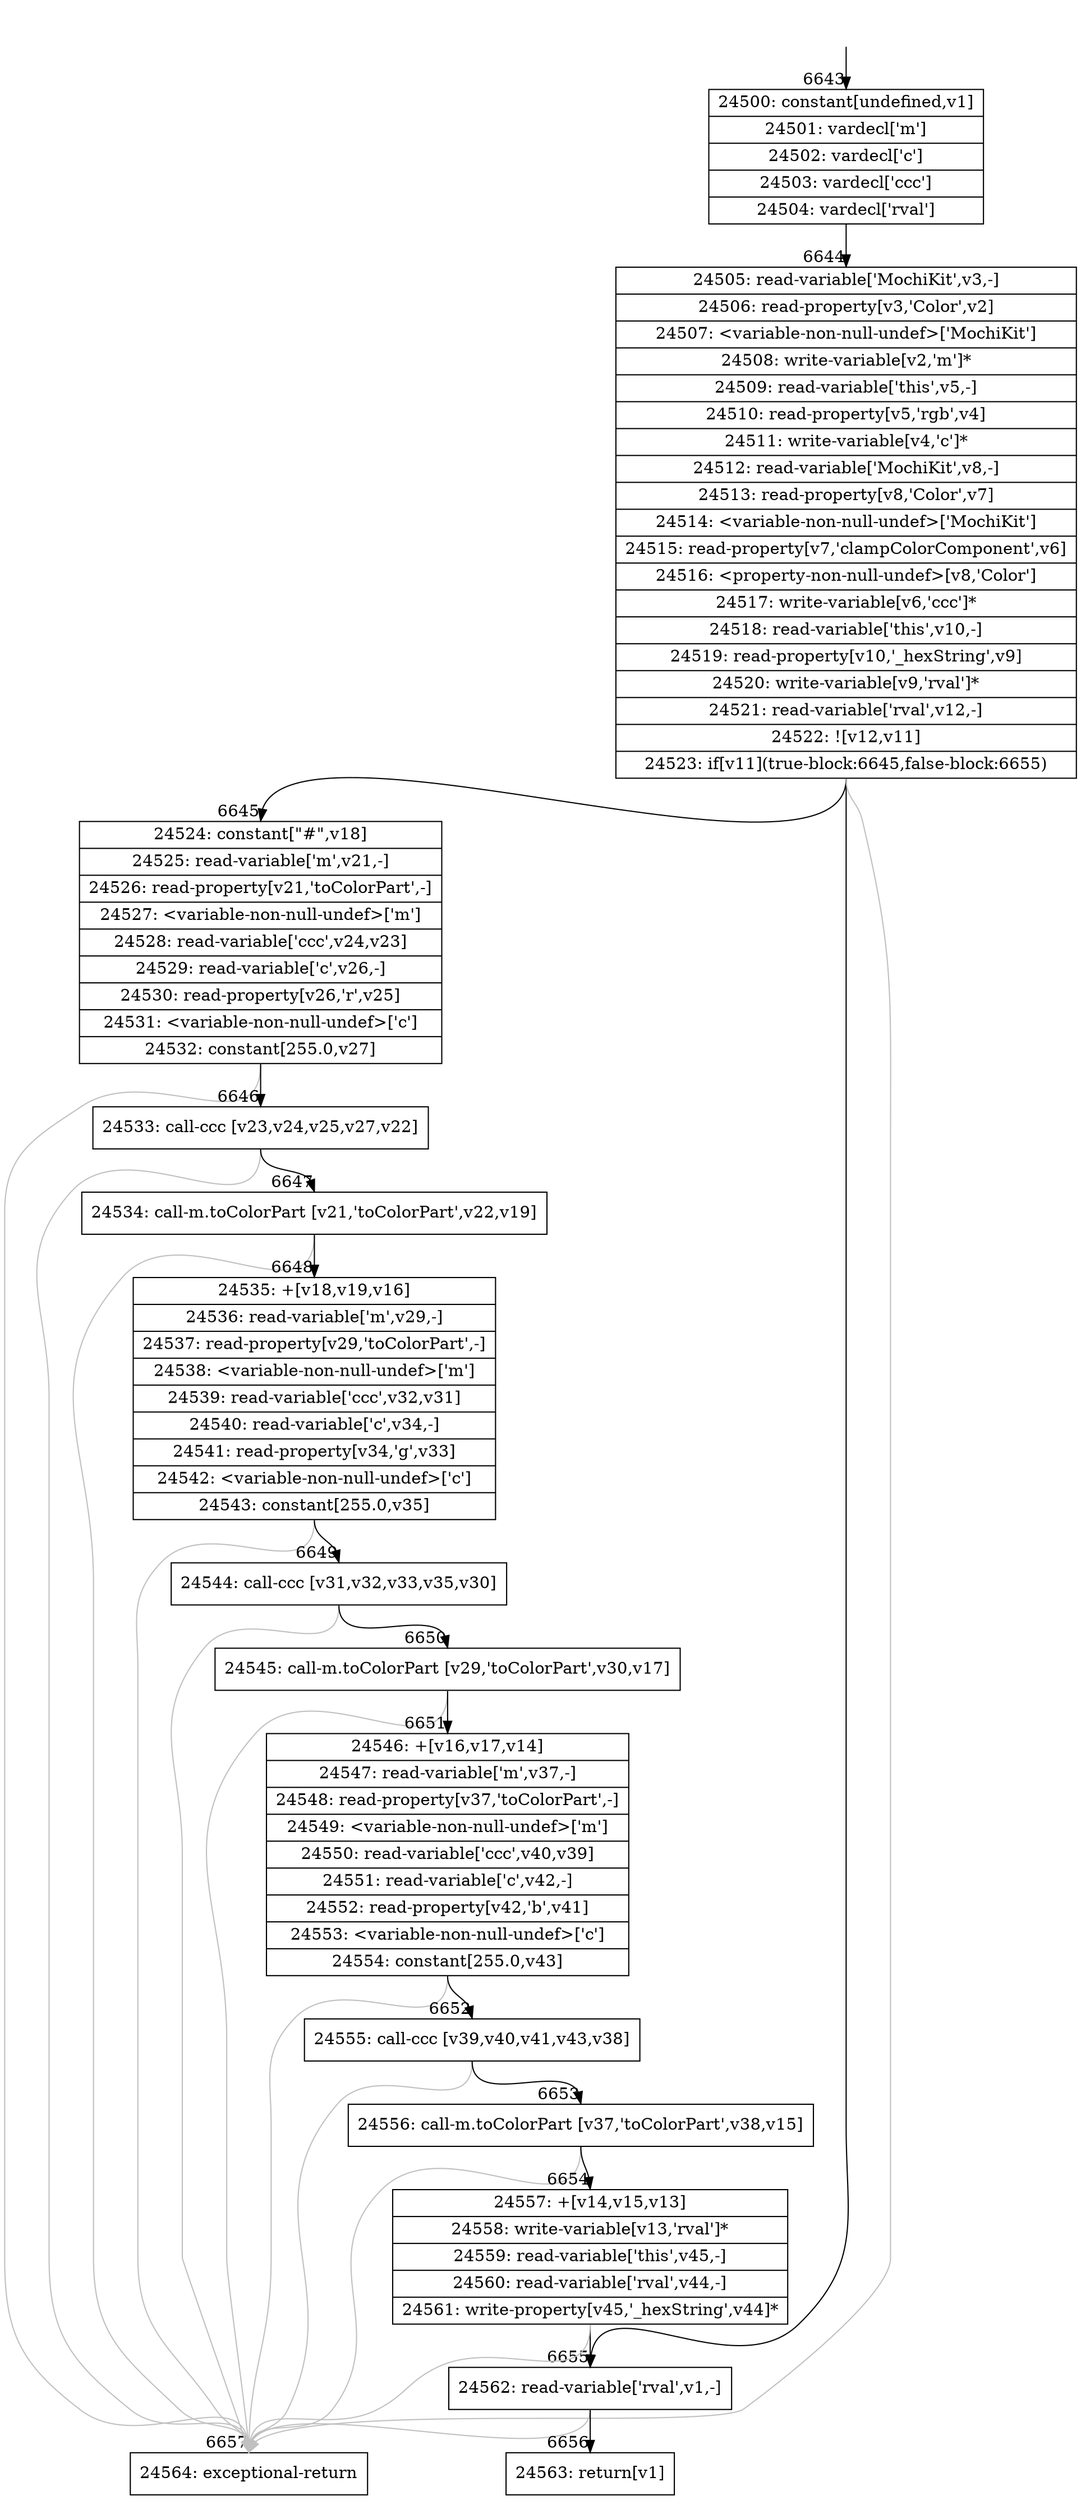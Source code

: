 digraph {
rankdir="TD"
BB_entry447[shape=none,label=""];
BB_entry447 -> BB6643 [tailport=s, headport=n, headlabel="    6643"]
BB6643 [shape=record label="{24500: constant[undefined,v1]|24501: vardecl['m']|24502: vardecl['c']|24503: vardecl['ccc']|24504: vardecl['rval']}" ] 
BB6643 -> BB6644 [tailport=s, headport=n, headlabel="      6644"]
BB6644 [shape=record label="{24505: read-variable['MochiKit',v3,-]|24506: read-property[v3,'Color',v2]|24507: \<variable-non-null-undef\>['MochiKit']|24508: write-variable[v2,'m']*|24509: read-variable['this',v5,-]|24510: read-property[v5,'rgb',v4]|24511: write-variable[v4,'c']*|24512: read-variable['MochiKit',v8,-]|24513: read-property[v8,'Color',v7]|24514: \<variable-non-null-undef\>['MochiKit']|24515: read-property[v7,'clampColorComponent',v6]|24516: \<property-non-null-undef\>[v8,'Color']|24517: write-variable[v6,'ccc']*|24518: read-variable['this',v10,-]|24519: read-property[v10,'_hexString',v9]|24520: write-variable[v9,'rval']*|24521: read-variable['rval',v12,-]|24522: ![v12,v11]|24523: if[v11](true-block:6645,false-block:6655)}" ] 
BB6644 -> BB6645 [tailport=s, headport=n, headlabel="      6645"]
BB6644 -> BB6655 [tailport=s, headport=n, headlabel="      6655"]
BB6644 -> BB6657 [tailport=s, headport=n, color=gray, headlabel="      6657"]
BB6645 [shape=record label="{24524: constant[\"#\",v18]|24525: read-variable['m',v21,-]|24526: read-property[v21,'toColorPart',-]|24527: \<variable-non-null-undef\>['m']|24528: read-variable['ccc',v24,v23]|24529: read-variable['c',v26,-]|24530: read-property[v26,'r',v25]|24531: \<variable-non-null-undef\>['c']|24532: constant[255.0,v27]}" ] 
BB6645 -> BB6646 [tailport=s, headport=n, headlabel="      6646"]
BB6645 -> BB6657 [tailport=s, headport=n, color=gray]
BB6646 [shape=record label="{24533: call-ccc [v23,v24,v25,v27,v22]}" ] 
BB6646 -> BB6647 [tailport=s, headport=n, headlabel="      6647"]
BB6646 -> BB6657 [tailport=s, headport=n, color=gray]
BB6647 [shape=record label="{24534: call-m.toColorPart [v21,'toColorPart',v22,v19]}" ] 
BB6647 -> BB6648 [tailport=s, headport=n, headlabel="      6648"]
BB6647 -> BB6657 [tailport=s, headport=n, color=gray]
BB6648 [shape=record label="{24535: +[v18,v19,v16]|24536: read-variable['m',v29,-]|24537: read-property[v29,'toColorPart',-]|24538: \<variable-non-null-undef\>['m']|24539: read-variable['ccc',v32,v31]|24540: read-variable['c',v34,-]|24541: read-property[v34,'g',v33]|24542: \<variable-non-null-undef\>['c']|24543: constant[255.0,v35]}" ] 
BB6648 -> BB6649 [tailport=s, headport=n, headlabel="      6649"]
BB6648 -> BB6657 [tailport=s, headport=n, color=gray]
BB6649 [shape=record label="{24544: call-ccc [v31,v32,v33,v35,v30]}" ] 
BB6649 -> BB6650 [tailport=s, headport=n, headlabel="      6650"]
BB6649 -> BB6657 [tailport=s, headport=n, color=gray]
BB6650 [shape=record label="{24545: call-m.toColorPart [v29,'toColorPart',v30,v17]}" ] 
BB6650 -> BB6651 [tailport=s, headport=n, headlabel="      6651"]
BB6650 -> BB6657 [tailport=s, headport=n, color=gray]
BB6651 [shape=record label="{24546: +[v16,v17,v14]|24547: read-variable['m',v37,-]|24548: read-property[v37,'toColorPart',-]|24549: \<variable-non-null-undef\>['m']|24550: read-variable['ccc',v40,v39]|24551: read-variable['c',v42,-]|24552: read-property[v42,'b',v41]|24553: \<variable-non-null-undef\>['c']|24554: constant[255.0,v43]}" ] 
BB6651 -> BB6652 [tailport=s, headport=n, headlabel="      6652"]
BB6651 -> BB6657 [tailport=s, headport=n, color=gray]
BB6652 [shape=record label="{24555: call-ccc [v39,v40,v41,v43,v38]}" ] 
BB6652 -> BB6653 [tailport=s, headport=n, headlabel="      6653"]
BB6652 -> BB6657 [tailport=s, headport=n, color=gray]
BB6653 [shape=record label="{24556: call-m.toColorPart [v37,'toColorPart',v38,v15]}" ] 
BB6653 -> BB6654 [tailport=s, headport=n, headlabel="      6654"]
BB6653 -> BB6657 [tailport=s, headport=n, color=gray]
BB6654 [shape=record label="{24557: +[v14,v15,v13]|24558: write-variable[v13,'rval']*|24559: read-variable['this',v45,-]|24560: read-variable['rval',v44,-]|24561: write-property[v45,'_hexString',v44]*}" ] 
BB6654 -> BB6655 [tailport=s, headport=n]
BB6654 -> BB6657 [tailport=s, headport=n, color=gray]
BB6655 [shape=record label="{24562: read-variable['rval',v1,-]}" ] 
BB6655 -> BB6656 [tailport=s, headport=n, headlabel="      6656"]
BB6655 -> BB6657 [tailport=s, headport=n, color=gray]
BB6656 [shape=record label="{24563: return[v1]}" ] 
BB6657 [shape=record label="{24564: exceptional-return}" ] 
//#$~ 4689
}
